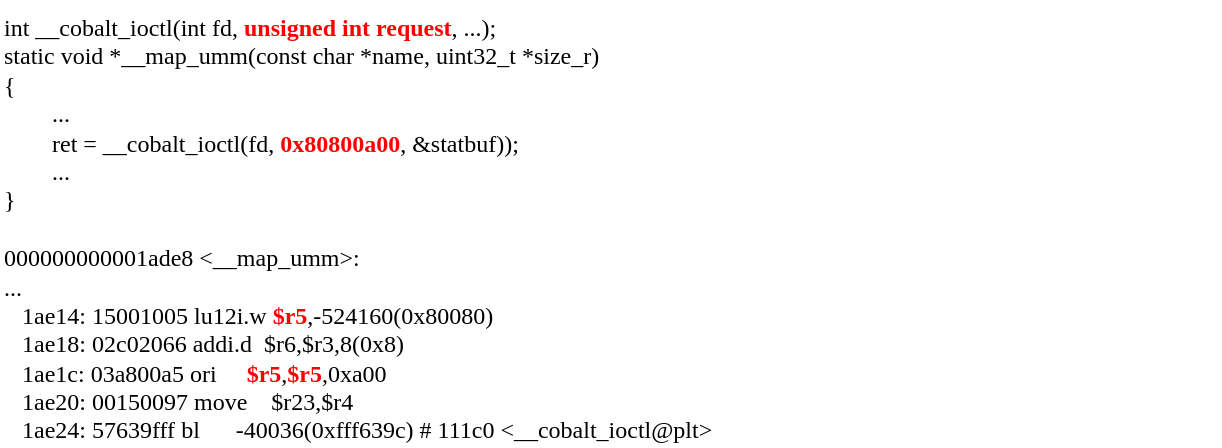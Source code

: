 <mxfile version="20.8.16" type="device"><diagram name="Page-1" id="9X0ESf6F69z7x2L2r5KG"><mxGraphModel dx="2704" dy="662" grid="1" gridSize="10" guides="1" tooltips="1" connect="1" arrows="1" fold="1" page="1" pageScale="1" pageWidth="827" pageHeight="1169" math="0" shadow="0"><root><mxCell id="0"/><mxCell id="1" parent="0"/><mxCell id="YRGdACz2NdePQLeItSf4-1" value="&lt;div&gt;&lt;div&gt;int __cobalt_ioctl(int fd, &lt;b&gt;&lt;font color=&quot;#ff0000&quot;&gt;unsigned int request&lt;/font&gt;&lt;/b&gt;, ...);&lt;br&gt;&lt;/div&gt;&lt;div&gt;static void *__map_umm(const char *name, uint32_t *size_r)&lt;/div&gt;&lt;div&gt;{&lt;/div&gt;&lt;div&gt;&amp;nbsp; &amp;nbsp; &amp;nbsp; &amp;nbsp; ...&lt;/div&gt;&lt;div&gt;&lt;span style=&quot;&quot;&gt;&lt;/span&gt;&amp;nbsp; &amp;nbsp; &amp;nbsp; &amp;nbsp; ret = __cobalt_ioctl(fd, &lt;b&gt;&lt;font color=&quot;#ff0000&quot;&gt;0x80800a00&lt;/font&gt;&lt;/b&gt;, &amp;amp;statbuf));&lt;/div&gt;&lt;div&gt;&amp;nbsp; &amp;nbsp; &amp;nbsp; &amp;nbsp; ...&lt;/div&gt;&lt;div&gt;}&lt;/div&gt;&lt;/div&gt;&lt;div&gt;&lt;br&gt;&lt;/div&gt;&lt;div&gt;000000000001ade8 &amp;lt;__map_umm&amp;gt;:&lt;/div&gt;&lt;div&gt;...&lt;/div&gt;&lt;div&gt;&amp;nbsp; &amp;nbsp;1ae14:&lt;span style=&quot;&quot;&gt;&#9;&lt;/span&gt;15001005 &lt;span style=&quot;&quot;&gt;&#9;&lt;/span&gt;lu12i.w&lt;span style=&quot;&quot;&gt;&#9;&lt;/span&gt;&lt;b&gt;&lt;font color=&quot;#ff0000&quot;&gt;$r5&lt;/font&gt;&lt;/b&gt;,-524160(0x80080)&lt;/div&gt;&lt;div&gt;&amp;nbsp; &amp;nbsp;1ae18:&lt;span style=&quot;&quot;&gt;&#9;&lt;/span&gt;02c02066 &lt;span style=&quot;&quot;&gt;&#9;&lt;/span&gt;addi.d&lt;span style=&quot;&quot;&gt;&amp;nbsp;&amp;nbsp;&lt;/span&gt;$r6,$r3,8(0x8)&lt;/div&gt;&lt;div&gt;&amp;nbsp; &amp;nbsp;1ae1c:&lt;span style=&quot;&quot;&gt;&#9;&lt;/span&gt;03a800a5 &lt;span style=&quot;&quot;&gt;&#9;&lt;/span&gt;ori&lt;span style=&quot;&quot;&gt;&amp;nbsp; &amp;nbsp; &amp;nbsp;&lt;/span&gt;&lt;font color=&quot;#ff0000&quot;&gt;&lt;b&gt;$r5&lt;/b&gt;&lt;/font&gt;,&lt;b&gt;&lt;font color=&quot;#ff0000&quot;&gt;$r5&lt;/font&gt;&lt;/b&gt;,0xa00&lt;/div&gt;&lt;div&gt;&amp;nbsp; &amp;nbsp;1ae20:&lt;span style=&quot;&quot;&gt;&#9;&lt;/span&gt;00150097 &lt;span style=&quot;&quot;&gt;&#9;&lt;/span&gt;move&lt;span style=&quot;&quot;&gt;&amp;nbsp; &amp;nbsp;&amp;nbsp;&lt;/span&gt;$r23,$r4&lt;/div&gt;&lt;div&gt;&amp;nbsp; &amp;nbsp;1ae24:&lt;span style=&quot;&quot;&gt;&#9;&lt;/span&gt;57639fff &lt;span style=&quot;&quot;&gt;&#9;&lt;/span&gt;bl&lt;span style=&quot;&quot;&gt;&amp;nbsp; &amp;nbsp; &amp;nbsp;&amp;nbsp;&lt;/span&gt;-40036(0xfff639c) # 111c0 &amp;lt;__cobalt_ioctl@plt&amp;gt;&lt;/div&gt;" style="text;whiteSpace=wrap;html=1;fontFamily=Fira Code;" parent="1" vertex="1"><mxGeometry x="-1260" y="690" width="610" height="200" as="geometry"/></mxCell></root></mxGraphModel></diagram></mxfile>